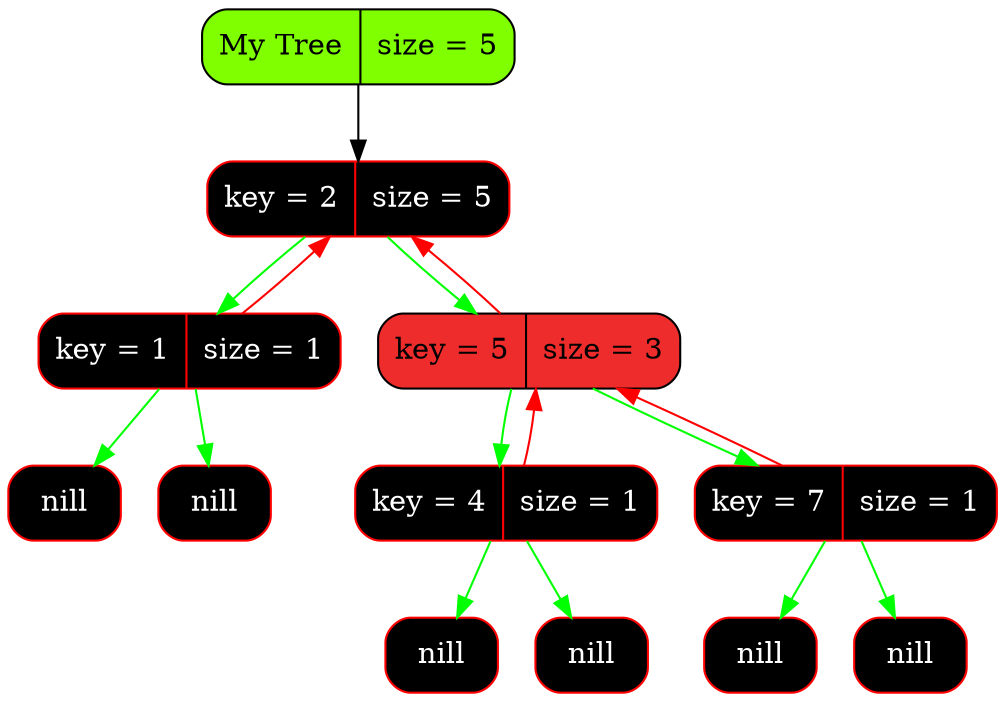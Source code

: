 digraph Tree
{
   rankdir = HR;
   node[fontsize=14];
   edge[color="black",fontcolor="blue",fontsize=12];
   tree[shape = Mrecord, style = filled, fillcolor = "chartreuse1", label = "My Tree | size = 5"];
   "0x125e06750"[shape = Mrecord, color = "red", style = filled, fontcolor = "white", fillcolor = "black",   label = " key = 2 | size = 5"];
  "0x125e06750" -> "0x125e06780" [color = "green"];
  "0x125e06780" -> "0x125e06750" [color = "red"];
  "0x125e06750" -> "0x125e06840" [color = "green"];
  "0x125e06840" -> "0x125e06750" [color = "red"];
   "0x125e06780"[shape = Mrecord, color = "red", style = filled, fontcolor = "white", fillcolor = "black",   label = " key = 1 | size = 1"];
   "0x125e06780left"[shape = Mrecord, color = "red", style = filled, fontcolor = "white", fillcolor = "black",   label = " <value> nill"];
  "0x125e06780" -> "0x125e06780left" [color = "green"];
   "0x125e06780right"[shape = Mrecord, color = "red", style = filled, fontcolor = "white", fillcolor = "black",   label = " <value> nill"];
  "0x125e06780" -> "0x125e06780right" [color = "green"];
  "0x125e06840"[shape = Mrecord, color = "black", style = filled, fillcolor = "firebrick2",   label = " key = 5 | size = 3"];
  "0x125e06840" -> "0x125e067e0" [color = "green"];
  "0x125e067e0" -> "0x125e06840" [color = "red"];
  "0x125e06840" -> "0x125e06810" [color = "green"];
  "0x125e06810" -> "0x125e06840" [color = "red"];
   "0x125e067e0"[shape = Mrecord, color = "red", style = filled, fontcolor = "white", fillcolor = "black",   label = " key = 4 | size = 1"];
   "0x125e067e0left"[shape = Mrecord, color = "red", style = filled, fontcolor = "white", fillcolor = "black",   label = " <value> nill"];
  "0x125e067e0" -> "0x125e067e0left" [color = "green"];
   "0x125e067e0right"[shape = Mrecord, color = "red", style = filled, fontcolor = "white", fillcolor = "black",   label = " <value> nill"];
  "0x125e067e0" -> "0x125e067e0right" [color = "green"];
   "0x125e06810"[shape = Mrecord, color = "red", style = filled, fontcolor = "white", fillcolor = "black",   label = " key = 7 | size = 1"];
   "0x125e06810left"[shape = Mrecord, color = "red", style = filled, fontcolor = "white", fillcolor = "black",   label = " <value> nill"];
  "0x125e06810" -> "0x125e06810left" [color = "green"];
   "0x125e06810right"[shape = Mrecord, color = "red", style = filled, fontcolor = "white", fillcolor = "black",   label = " <value> nill"];
  "0x125e06810" -> "0x125e06810right" [color = "green"];
   tree -> "0x125e06750" [color = "gray0"];
}